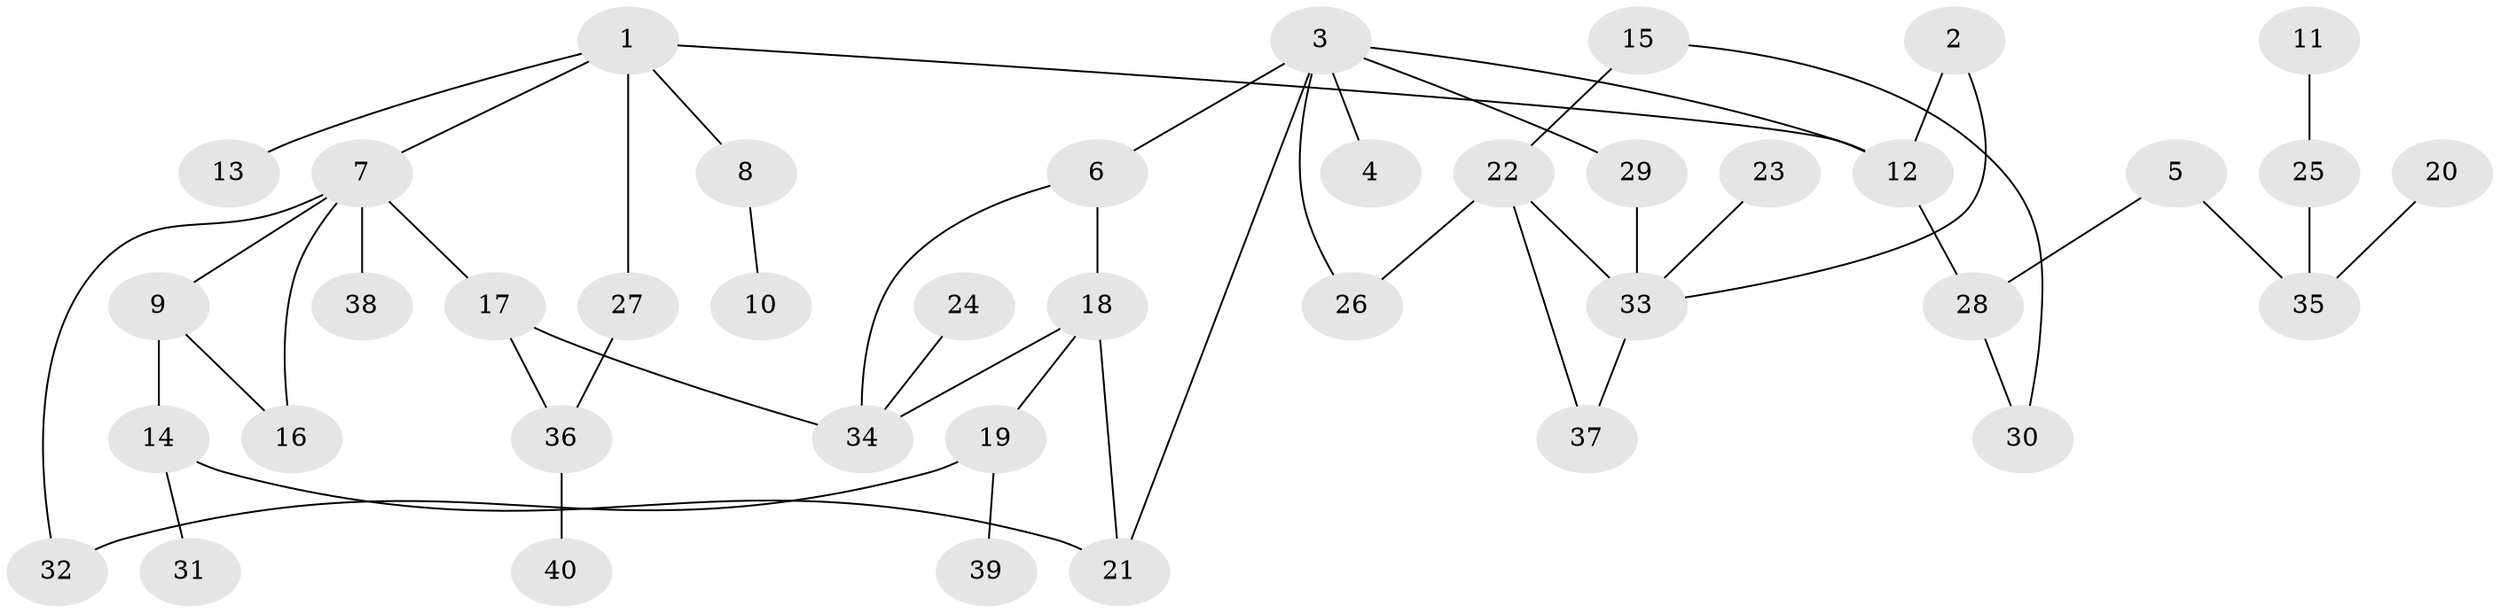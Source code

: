 // original degree distribution, {5: 0.0759493670886076, 4: 0.10126582278481013, 3: 0.13924050632911392, 6: 0.012658227848101266, 2: 0.3037974683544304, 1: 0.3670886075949367}
// Generated by graph-tools (version 1.1) at 2025/01/03/09/25 03:01:07]
// undirected, 40 vertices, 50 edges
graph export_dot {
graph [start="1"]
  node [color=gray90,style=filled];
  1;
  2;
  3;
  4;
  5;
  6;
  7;
  8;
  9;
  10;
  11;
  12;
  13;
  14;
  15;
  16;
  17;
  18;
  19;
  20;
  21;
  22;
  23;
  24;
  25;
  26;
  27;
  28;
  29;
  30;
  31;
  32;
  33;
  34;
  35;
  36;
  37;
  38;
  39;
  40;
  1 -- 7 [weight=1.0];
  1 -- 8 [weight=1.0];
  1 -- 12 [weight=1.0];
  1 -- 13 [weight=1.0];
  1 -- 27 [weight=1.0];
  2 -- 12 [weight=1.0];
  2 -- 33 [weight=1.0];
  3 -- 4 [weight=1.0];
  3 -- 6 [weight=1.0];
  3 -- 12 [weight=1.0];
  3 -- 21 [weight=1.0];
  3 -- 26 [weight=1.0];
  3 -- 29 [weight=1.0];
  5 -- 28 [weight=1.0];
  5 -- 35 [weight=1.0];
  6 -- 18 [weight=1.0];
  6 -- 34 [weight=1.0];
  7 -- 9 [weight=1.0];
  7 -- 16 [weight=1.0];
  7 -- 17 [weight=1.0];
  7 -- 32 [weight=1.0];
  7 -- 38 [weight=1.0];
  8 -- 10 [weight=1.0];
  9 -- 14 [weight=1.0];
  9 -- 16 [weight=1.0];
  11 -- 25 [weight=1.0];
  12 -- 28 [weight=1.0];
  14 -- 21 [weight=1.0];
  14 -- 31 [weight=1.0];
  15 -- 22 [weight=1.0];
  15 -- 30 [weight=1.0];
  17 -- 34 [weight=1.0];
  17 -- 36 [weight=1.0];
  18 -- 19 [weight=1.0];
  18 -- 21 [weight=1.0];
  18 -- 34 [weight=1.0];
  19 -- 32 [weight=1.0];
  19 -- 39 [weight=1.0];
  20 -- 35 [weight=1.0];
  22 -- 26 [weight=1.0];
  22 -- 33 [weight=1.0];
  22 -- 37 [weight=1.0];
  23 -- 33 [weight=1.0];
  24 -- 34 [weight=1.0];
  25 -- 35 [weight=1.0];
  27 -- 36 [weight=1.0];
  28 -- 30 [weight=1.0];
  29 -- 33 [weight=1.0];
  33 -- 37 [weight=1.0];
  36 -- 40 [weight=1.0];
}
